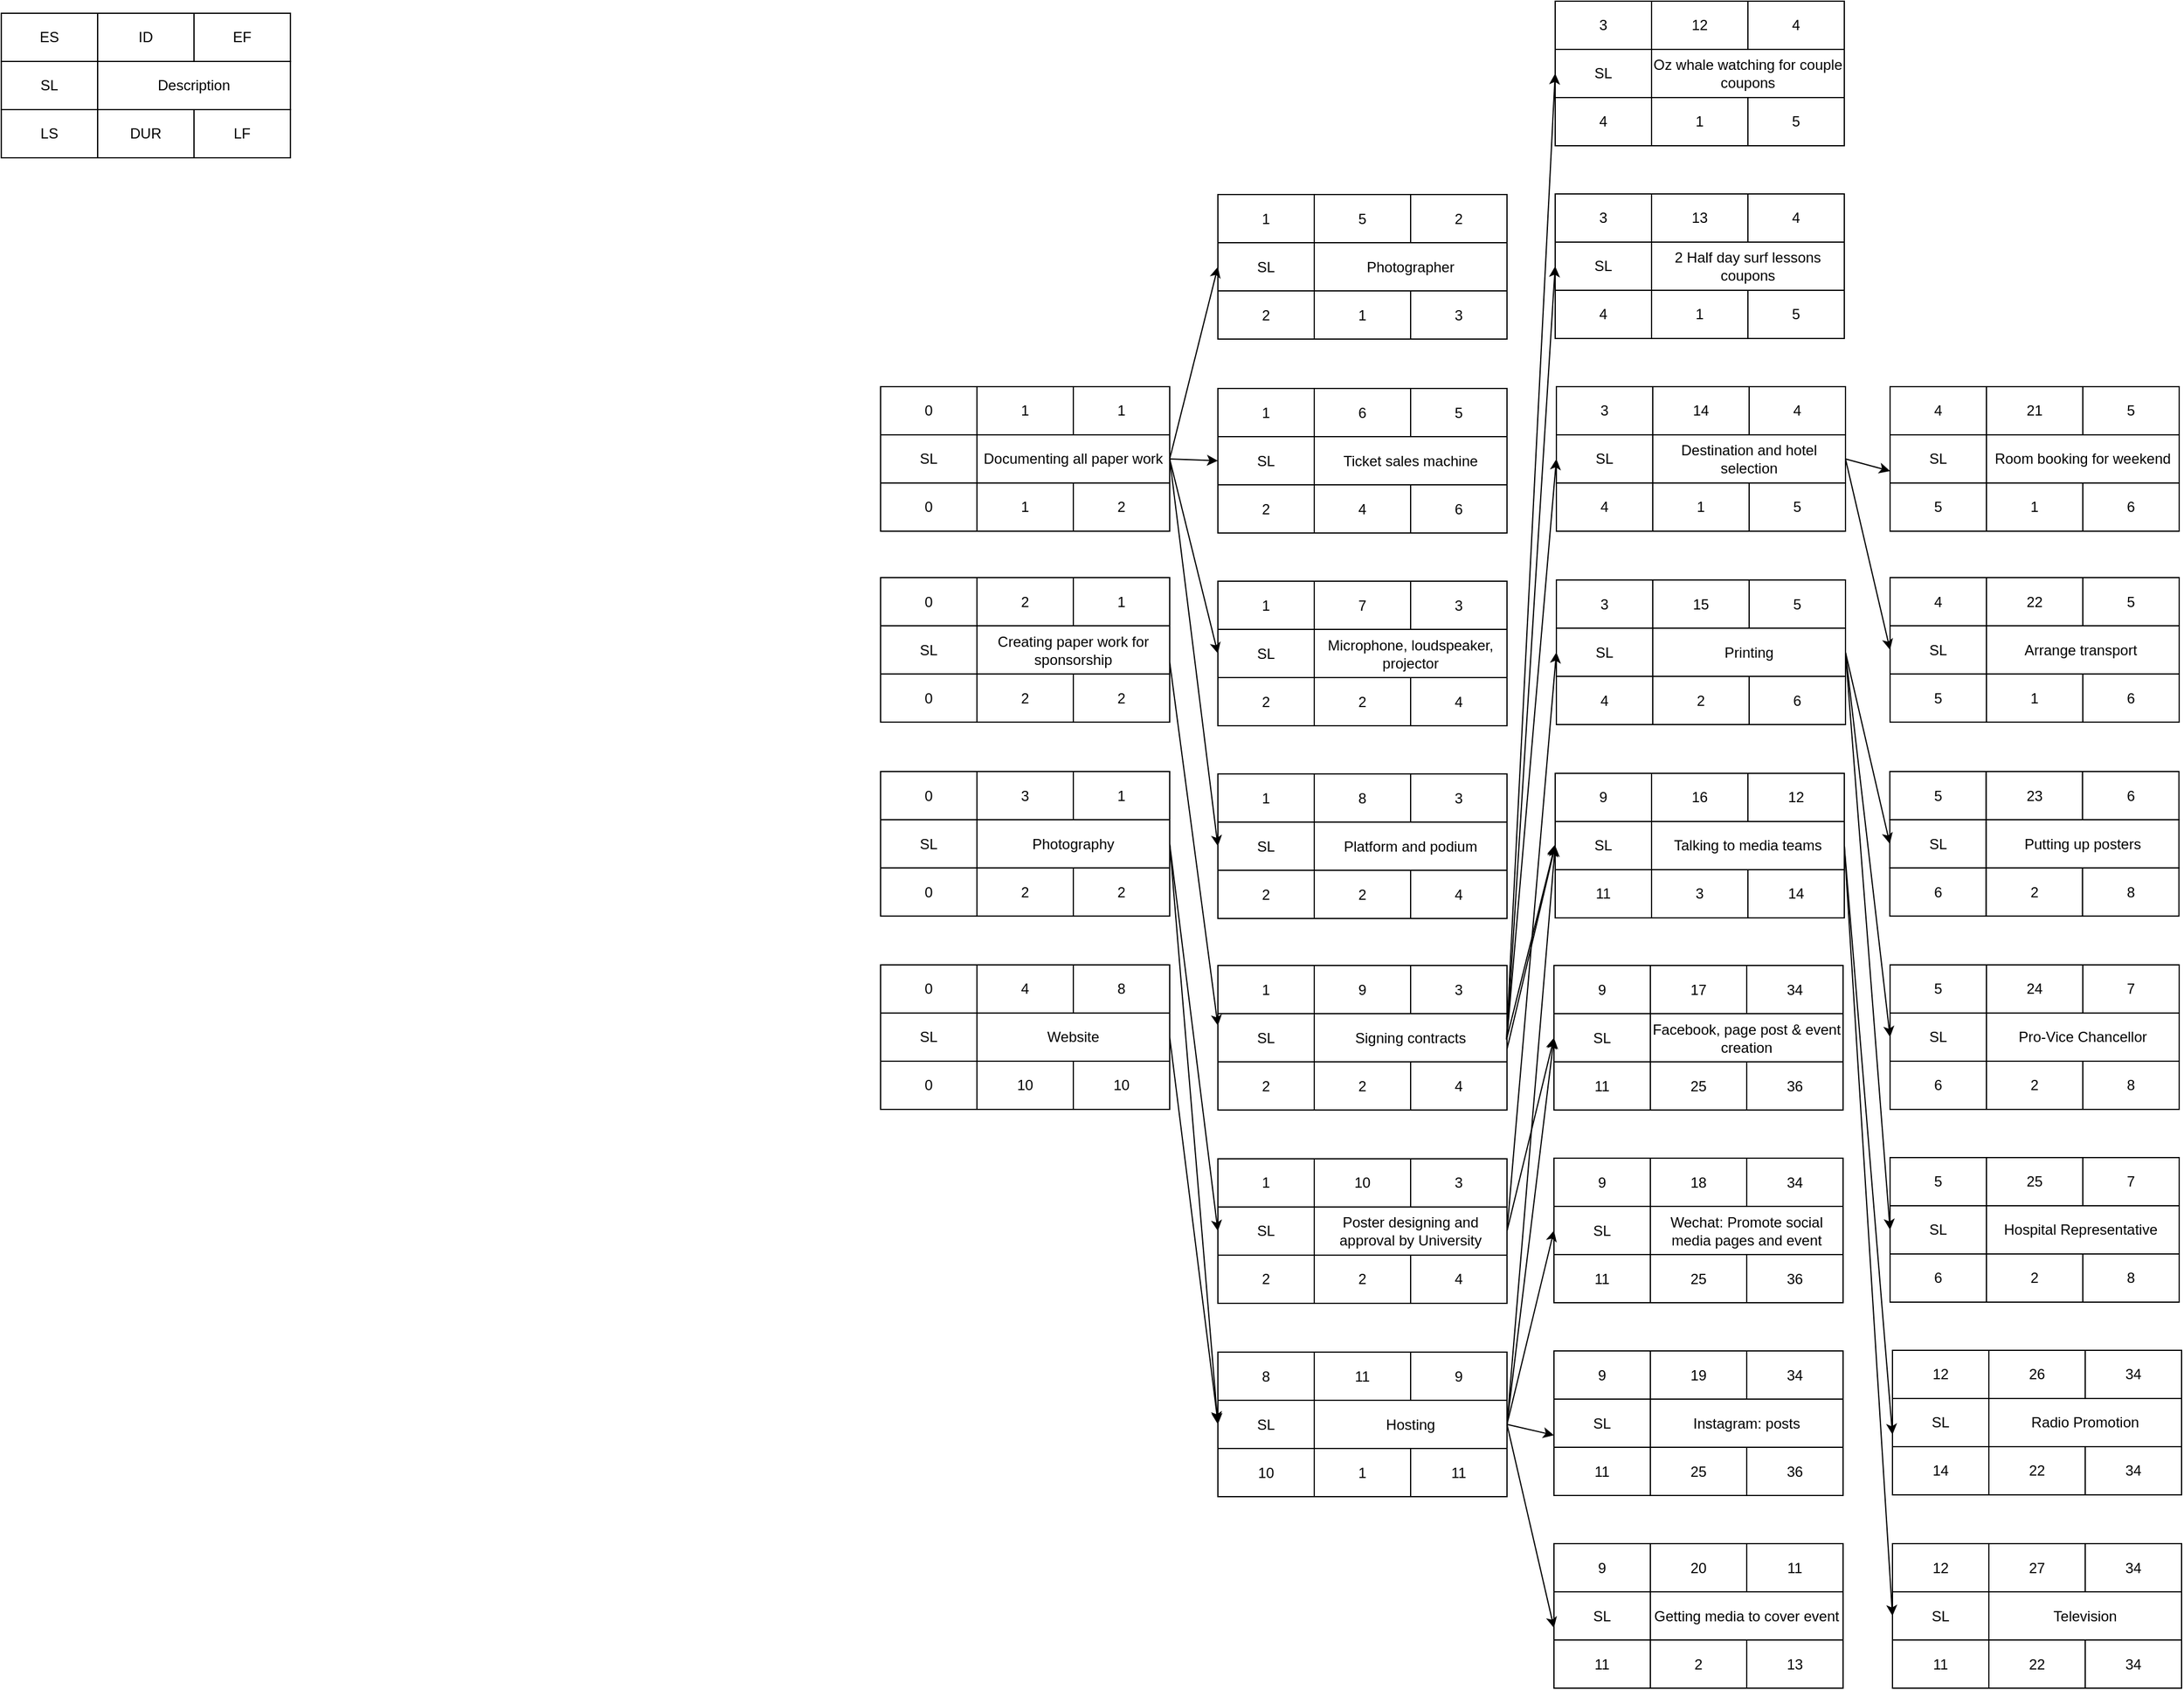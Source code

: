 <mxfile version="10.9.4" type="device"><diagram id="mqHCY33HdIa9-3-HPoFN" name="Page-1"><mxGraphModel dx="2337" dy="1538" grid="1" gridSize="10" guides="1" tooltips="1" connect="1" arrows="1" fold="1" page="1" pageScale="1" pageWidth="1100" pageHeight="850" math="0" shadow="0"><root><mxCell id="0"/><mxCell id="1" parent="0"/><mxCell id="8QOYWgF5K3iKAqY24EWs-1" value="SL" style="rounded=0;whiteSpace=wrap;html=1;" vertex="1" parent="1"><mxGeometry x="-929.9" y="-550" width="80" height="40" as="geometry"/></mxCell><mxCell id="8QOYWgF5K3iKAqY24EWs-9" value="ES" style="rounded=0;whiteSpace=wrap;html=1;" vertex="1" parent="1"><mxGeometry x="-929.9" y="-590" width="80" height="40" as="geometry"/></mxCell><mxCell id="8QOYWgF5K3iKAqY24EWs-10" value="LS" style="rounded=0;whiteSpace=wrap;html=1;" vertex="1" parent="1"><mxGeometry x="-929.9" y="-510" width="80" height="40" as="geometry"/></mxCell><mxCell id="8QOYWgF5K3iKAqY24EWs-11" value="ID" style="rounded=0;whiteSpace=wrap;html=1;" vertex="1" parent="1"><mxGeometry x="-849.9" y="-590" width="80" height="40" as="geometry"/></mxCell><mxCell id="8QOYWgF5K3iKAqY24EWs-12" value="Description" style="rounded=0;whiteSpace=wrap;html=1;" vertex="1" parent="1"><mxGeometry x="-849.9" y="-550" width="160" height="40" as="geometry"/></mxCell><mxCell id="8QOYWgF5K3iKAqY24EWs-13" value="DUR" style="rounded=0;whiteSpace=wrap;html=1;" vertex="1" parent="1"><mxGeometry x="-849.9" y="-510" width="80" height="40" as="geometry"/></mxCell><mxCell id="8QOYWgF5K3iKAqY24EWs-14" value="LF" style="rounded=0;whiteSpace=wrap;html=1;" vertex="1" parent="1"><mxGeometry x="-769.9" y="-510" width="80" height="40" as="geometry"/></mxCell><mxCell id="8QOYWgF5K3iKAqY24EWs-16" value="EF" style="rounded=0;whiteSpace=wrap;html=1;" vertex="1" parent="1"><mxGeometry x="-769.9" y="-590" width="80" height="40" as="geometry"/></mxCell><mxCell id="8QOYWgF5K3iKAqY24EWs-20" value="SL" style="rounded=0;whiteSpace=wrap;html=1;" vertex="1" parent="1"><mxGeometry x="-200" y="240" width="80" height="40" as="geometry"/></mxCell><mxCell id="8QOYWgF5K3iKAqY24EWs-21" value="0" style="rounded=0;whiteSpace=wrap;html=1;" vertex="1" parent="1"><mxGeometry x="-200" y="200" width="80" height="40" as="geometry"/></mxCell><mxCell id="8QOYWgF5K3iKAqY24EWs-22" value="0" style="rounded=0;whiteSpace=wrap;html=1;" vertex="1" parent="1"><mxGeometry x="-200" y="280" width="80" height="40" as="geometry"/></mxCell><mxCell id="8QOYWgF5K3iKAqY24EWs-23" value="4" style="rounded=0;whiteSpace=wrap;html=1;" vertex="1" parent="1"><mxGeometry x="-120" y="200" width="80" height="40" as="geometry"/></mxCell><mxCell id="8QOYWgF5K3iKAqY24EWs-24" value="Website" style="rounded=0;whiteSpace=wrap;html=1;" vertex="1" parent="1"><mxGeometry x="-120" y="240" width="160" height="40" as="geometry"/></mxCell><mxCell id="8QOYWgF5K3iKAqY24EWs-25" value="10" style="rounded=0;whiteSpace=wrap;html=1;" vertex="1" parent="1"><mxGeometry x="-120" y="280" width="80" height="40" as="geometry"/></mxCell><mxCell id="8QOYWgF5K3iKAqY24EWs-26" value="10" style="rounded=0;whiteSpace=wrap;html=1;" vertex="1" parent="1"><mxGeometry x="-40" y="280" width="80" height="40" as="geometry"/></mxCell><mxCell id="8QOYWgF5K3iKAqY24EWs-27" value="8" style="rounded=0;whiteSpace=wrap;html=1;" vertex="1" parent="1"><mxGeometry x="-40" y="200" width="80" height="40" as="geometry"/></mxCell><mxCell id="8QOYWgF5K3iKAqY24EWs-28" value="SL" style="rounded=0;whiteSpace=wrap;html=1;" vertex="1" parent="1"><mxGeometry x="-200" y="79.5" width="80" height="40" as="geometry"/></mxCell><mxCell id="8QOYWgF5K3iKAqY24EWs-29" value="0" style="rounded=0;whiteSpace=wrap;html=1;" vertex="1" parent="1"><mxGeometry x="-200" y="39.5" width="80" height="40" as="geometry"/></mxCell><mxCell id="8QOYWgF5K3iKAqY24EWs-30" value="0" style="rounded=0;whiteSpace=wrap;html=1;" vertex="1" parent="1"><mxGeometry x="-200" y="119.5" width="80" height="40" as="geometry"/></mxCell><mxCell id="8QOYWgF5K3iKAqY24EWs-31" value="3" style="rounded=0;whiteSpace=wrap;html=1;" vertex="1" parent="1"><mxGeometry x="-120" y="39.5" width="80" height="40" as="geometry"/></mxCell><mxCell id="8QOYWgF5K3iKAqY24EWs-32" value="Photography" style="rounded=0;whiteSpace=wrap;html=1;" vertex="1" parent="1"><mxGeometry x="-120" y="79.5" width="160" height="40" as="geometry"/></mxCell><mxCell id="8QOYWgF5K3iKAqY24EWs-33" value="2" style="rounded=0;whiteSpace=wrap;html=1;" vertex="1" parent="1"><mxGeometry x="-120" y="119.5" width="80" height="40" as="geometry"/></mxCell><mxCell id="8QOYWgF5K3iKAqY24EWs-34" value="2" style="rounded=0;whiteSpace=wrap;html=1;" vertex="1" parent="1"><mxGeometry x="-40" y="119.5" width="80" height="40" as="geometry"/></mxCell><mxCell id="8QOYWgF5K3iKAqY24EWs-35" value="1" style="rounded=0;whiteSpace=wrap;html=1;" vertex="1" parent="1"><mxGeometry x="-40" y="39.5" width="80" height="40" as="geometry"/></mxCell><mxCell id="8QOYWgF5K3iKAqY24EWs-36" value="SL" style="rounded=0;whiteSpace=wrap;html=1;" vertex="1" parent="1"><mxGeometry x="80" y="561.5" width="80" height="40" as="geometry"/></mxCell><mxCell id="8QOYWgF5K3iKAqY24EWs-37" value="8" style="rounded=0;whiteSpace=wrap;html=1;" vertex="1" parent="1"><mxGeometry x="80" y="521.5" width="80" height="40" as="geometry"/></mxCell><mxCell id="8QOYWgF5K3iKAqY24EWs-38" value="10" style="rounded=0;whiteSpace=wrap;html=1;" vertex="1" parent="1"><mxGeometry x="80" y="601.5" width="80" height="40" as="geometry"/></mxCell><mxCell id="8QOYWgF5K3iKAqY24EWs-39" value="11" style="rounded=0;whiteSpace=wrap;html=1;" vertex="1" parent="1"><mxGeometry x="160" y="521.5" width="80" height="40" as="geometry"/></mxCell><mxCell id="8QOYWgF5K3iKAqY24EWs-40" value="Hosting" style="rounded=0;whiteSpace=wrap;html=1;" vertex="1" parent="1"><mxGeometry x="160" y="561.5" width="160" height="40" as="geometry"/></mxCell><mxCell id="8QOYWgF5K3iKAqY24EWs-41" value="1" style="rounded=0;whiteSpace=wrap;html=1;" vertex="1" parent="1"><mxGeometry x="160" y="601.5" width="80" height="40" as="geometry"/></mxCell><mxCell id="8QOYWgF5K3iKAqY24EWs-42" value="11" style="rounded=0;whiteSpace=wrap;html=1;" vertex="1" parent="1"><mxGeometry x="240" y="601.5" width="80" height="40" as="geometry"/></mxCell><mxCell id="8QOYWgF5K3iKAqY24EWs-43" value="9" style="rounded=0;whiteSpace=wrap;html=1;" vertex="1" parent="1"><mxGeometry x="240" y="521.5" width="80" height="40" as="geometry"/></mxCell><mxCell id="8QOYWgF5K3iKAqY24EWs-47" value="SL" style="rounded=0;whiteSpace=wrap;html=1;" vertex="1" parent="1"><mxGeometry x="80" y="401" width="80" height="40" as="geometry"/></mxCell><mxCell id="8QOYWgF5K3iKAqY24EWs-48" value="1" style="rounded=0;whiteSpace=wrap;html=1;" vertex="1" parent="1"><mxGeometry x="80" y="361" width="80" height="40" as="geometry"/></mxCell><mxCell id="8QOYWgF5K3iKAqY24EWs-49" value="2" style="rounded=0;whiteSpace=wrap;html=1;" vertex="1" parent="1"><mxGeometry x="80" y="441" width="80" height="40" as="geometry"/></mxCell><mxCell id="8QOYWgF5K3iKAqY24EWs-50" value="10" style="rounded=0;whiteSpace=wrap;html=1;" vertex="1" parent="1"><mxGeometry x="160" y="361" width="80" height="40" as="geometry"/></mxCell><mxCell id="8QOYWgF5K3iKAqY24EWs-51" value="Poster designing and approval by University" style="rounded=0;whiteSpace=wrap;html=1;" vertex="1" parent="1"><mxGeometry x="160" y="401" width="160" height="40" as="geometry"/></mxCell><mxCell id="8QOYWgF5K3iKAqY24EWs-52" value="2" style="rounded=0;whiteSpace=wrap;html=1;" vertex="1" parent="1"><mxGeometry x="160" y="441" width="80" height="40" as="geometry"/></mxCell><mxCell id="8QOYWgF5K3iKAqY24EWs-53" value="4" style="rounded=0;whiteSpace=wrap;html=1;" vertex="1" parent="1"><mxGeometry x="240" y="441" width="80" height="40" as="geometry"/></mxCell><mxCell id="8QOYWgF5K3iKAqY24EWs-54" value="3" style="rounded=0;whiteSpace=wrap;html=1;" vertex="1" parent="1"><mxGeometry x="240" y="361" width="80" height="40" as="geometry"/></mxCell><mxCell id="8QOYWgF5K3iKAqY24EWs-57" value="SL" style="rounded=0;whiteSpace=wrap;html=1;" vertex="1" parent="1"><mxGeometry x="361" y="-79.5" width="80" height="40" as="geometry"/></mxCell><mxCell id="8QOYWgF5K3iKAqY24EWs-58" value="3" style="rounded=0;whiteSpace=wrap;html=1;" vertex="1" parent="1"><mxGeometry x="361" y="-119.5" width="80" height="40" as="geometry"/></mxCell><mxCell id="8QOYWgF5K3iKAqY24EWs-59" value="4" style="rounded=0;whiteSpace=wrap;html=1;" vertex="1" parent="1"><mxGeometry x="361" y="-39.5" width="80" height="40" as="geometry"/></mxCell><mxCell id="8QOYWgF5K3iKAqY24EWs-60" value="15" style="rounded=0;whiteSpace=wrap;html=1;" vertex="1" parent="1"><mxGeometry x="441" y="-119.5" width="80" height="40" as="geometry"/></mxCell><mxCell id="8QOYWgF5K3iKAqY24EWs-61" value="Printing" style="rounded=0;whiteSpace=wrap;html=1;" vertex="1" parent="1"><mxGeometry x="441" y="-79.5" width="160" height="40" as="geometry"/></mxCell><mxCell id="8QOYWgF5K3iKAqY24EWs-62" value="2" style="rounded=0;whiteSpace=wrap;html=1;" vertex="1" parent="1"><mxGeometry x="441" y="-39.5" width="80" height="40" as="geometry"/></mxCell><mxCell id="8QOYWgF5K3iKAqY24EWs-63" value="6" style="rounded=0;whiteSpace=wrap;html=1;" vertex="1" parent="1"><mxGeometry x="521" y="-39.5" width="80" height="40" as="geometry"/></mxCell><mxCell id="8QOYWgF5K3iKAqY24EWs-64" value="5" style="rounded=0;whiteSpace=wrap;html=1;" vertex="1" parent="1"><mxGeometry x="521" y="-119.5" width="80" height="40" as="geometry"/></mxCell><mxCell id="8QOYWgF5K3iKAqY24EWs-69" value="" style="endArrow=classic;html=1;exitX=1;exitY=0.5;exitDx=0;exitDy=0;entryX=0;entryY=0.5;entryDx=0;entryDy=0;" edge="1" parent="1" source="8QOYWgF5K3iKAqY24EWs-32" target="8QOYWgF5K3iKAqY24EWs-36"><mxGeometry width="50" height="50" relative="1" as="geometry"><mxPoint x="-200" y="390" as="sourcePoint"/><mxPoint x="-150" y="340" as="targetPoint"/></mxGeometry></mxCell><mxCell id="8QOYWgF5K3iKAqY24EWs-70" value="SL" style="rounded=0;whiteSpace=wrap;html=1;" vertex="1" parent="1"><mxGeometry x="637.8" y="79.5" width="80" height="40" as="geometry"/></mxCell><mxCell id="8QOYWgF5K3iKAqY24EWs-71" value="5" style="rounded=0;whiteSpace=wrap;html=1;" vertex="1" parent="1"><mxGeometry x="637.8" y="39.5" width="80" height="40" as="geometry"/></mxCell><mxCell id="8QOYWgF5K3iKAqY24EWs-72" value="6" style="rounded=0;whiteSpace=wrap;html=1;" vertex="1" parent="1"><mxGeometry x="637.8" y="119.5" width="80" height="40" as="geometry"/></mxCell><mxCell id="8QOYWgF5K3iKAqY24EWs-73" value="23" style="rounded=0;whiteSpace=wrap;html=1;" vertex="1" parent="1"><mxGeometry x="717.8" y="39.5" width="80" height="40" as="geometry"/></mxCell><mxCell id="8QOYWgF5K3iKAqY24EWs-74" value="Putting up posters" style="rounded=0;whiteSpace=wrap;html=1;" vertex="1" parent="1"><mxGeometry x="717.8" y="79.5" width="160" height="40" as="geometry"/></mxCell><mxCell id="8QOYWgF5K3iKAqY24EWs-75" value="2" style="rounded=0;whiteSpace=wrap;html=1;" vertex="1" parent="1"><mxGeometry x="717.8" y="119.5" width="80" height="40" as="geometry"/></mxCell><mxCell id="8QOYWgF5K3iKAqY24EWs-76" value="8" style="rounded=0;whiteSpace=wrap;html=1;" vertex="1" parent="1"><mxGeometry x="797.8" y="119.5" width="80" height="40" as="geometry"/></mxCell><mxCell id="8QOYWgF5K3iKAqY24EWs-77" value="6" style="rounded=0;whiteSpace=wrap;html=1;" vertex="1" parent="1"><mxGeometry x="797.8" y="39.5" width="80" height="40" as="geometry"/></mxCell><mxCell id="8QOYWgF5K3iKAqY24EWs-95" value="SL" style="rounded=0;whiteSpace=wrap;html=1;" vertex="1" parent="1"><mxGeometry x="359" y="240.5" width="80" height="40" as="geometry"/></mxCell><mxCell id="8QOYWgF5K3iKAqY24EWs-96" value="9" style="rounded=0;whiteSpace=wrap;html=1;" vertex="1" parent="1"><mxGeometry x="359" y="200.5" width="80" height="40" as="geometry"/></mxCell><mxCell id="8QOYWgF5K3iKAqY24EWs-97" value="11" style="rounded=0;whiteSpace=wrap;html=1;" vertex="1" parent="1"><mxGeometry x="359" y="280.5" width="80" height="40" as="geometry"/></mxCell><mxCell id="8QOYWgF5K3iKAqY24EWs-98" value="17" style="rounded=0;whiteSpace=wrap;html=1;" vertex="1" parent="1"><mxGeometry x="439" y="200.5" width="80" height="40" as="geometry"/></mxCell><mxCell id="8QOYWgF5K3iKAqY24EWs-99" value="Facebook, page post &amp;amp; event creation" style="rounded=0;whiteSpace=wrap;html=1;" vertex="1" parent="1"><mxGeometry x="439" y="240.5" width="160" height="40" as="geometry"/></mxCell><mxCell id="8QOYWgF5K3iKAqY24EWs-100" value="25" style="rounded=0;whiteSpace=wrap;html=1;" vertex="1" parent="1"><mxGeometry x="439" y="280.5" width="80" height="40" as="geometry"/></mxCell><mxCell id="8QOYWgF5K3iKAqY24EWs-101" value="36" style="rounded=0;whiteSpace=wrap;html=1;" vertex="1" parent="1"><mxGeometry x="519" y="280.5" width="80" height="40" as="geometry"/></mxCell><mxCell id="8QOYWgF5K3iKAqY24EWs-102" value="34" style="rounded=0;whiteSpace=wrap;html=1;" vertex="1" parent="1"><mxGeometry x="519" y="200.5" width="80" height="40" as="geometry"/></mxCell><mxCell id="8QOYWgF5K3iKAqY24EWs-104" value="SL" style="rounded=0;whiteSpace=wrap;html=1;" vertex="1" parent="1"><mxGeometry x="359" y="400.5" width="80" height="40" as="geometry"/></mxCell><mxCell id="8QOYWgF5K3iKAqY24EWs-105" value="9" style="rounded=0;whiteSpace=wrap;html=1;" vertex="1" parent="1"><mxGeometry x="359" y="360.5" width="80" height="40" as="geometry"/></mxCell><mxCell id="8QOYWgF5K3iKAqY24EWs-106" value="11" style="rounded=0;whiteSpace=wrap;html=1;" vertex="1" parent="1"><mxGeometry x="359" y="440.5" width="80" height="40" as="geometry"/></mxCell><mxCell id="8QOYWgF5K3iKAqY24EWs-107" value="18" style="rounded=0;whiteSpace=wrap;html=1;" vertex="1" parent="1"><mxGeometry x="439" y="360.5" width="80" height="40" as="geometry"/></mxCell><mxCell id="8QOYWgF5K3iKAqY24EWs-108" value="Wechat: Promote social media pages and event" style="rounded=0;whiteSpace=wrap;html=1;" vertex="1" parent="1"><mxGeometry x="439" y="400.5" width="160" height="40" as="geometry"/></mxCell><mxCell id="8QOYWgF5K3iKAqY24EWs-109" value="25" style="rounded=0;whiteSpace=wrap;html=1;" vertex="1" parent="1"><mxGeometry x="439" y="440.5" width="80" height="40" as="geometry"/></mxCell><mxCell id="8QOYWgF5K3iKAqY24EWs-110" value="36" style="rounded=0;whiteSpace=wrap;html=1;" vertex="1" parent="1"><mxGeometry x="519" y="440.5" width="80" height="40" as="geometry"/></mxCell><mxCell id="8QOYWgF5K3iKAqY24EWs-111" value="34" style="rounded=0;whiteSpace=wrap;html=1;" vertex="1" parent="1"><mxGeometry x="519" y="360.5" width="80" height="40" as="geometry"/></mxCell><mxCell id="8QOYWgF5K3iKAqY24EWs-112" value="SL" style="rounded=0;whiteSpace=wrap;html=1;" vertex="1" parent="1"><mxGeometry x="359" y="560.5" width="80" height="40" as="geometry"/></mxCell><mxCell id="8QOYWgF5K3iKAqY24EWs-113" value="9" style="rounded=0;whiteSpace=wrap;html=1;" vertex="1" parent="1"><mxGeometry x="359" y="520.5" width="80" height="40" as="geometry"/></mxCell><mxCell id="8QOYWgF5K3iKAqY24EWs-114" value="11" style="rounded=0;whiteSpace=wrap;html=1;" vertex="1" parent="1"><mxGeometry x="359" y="600.5" width="80" height="40" as="geometry"/></mxCell><mxCell id="8QOYWgF5K3iKAqY24EWs-115" value="19" style="rounded=0;whiteSpace=wrap;html=1;" vertex="1" parent="1"><mxGeometry x="439" y="520.5" width="80" height="40" as="geometry"/></mxCell><mxCell id="8QOYWgF5K3iKAqY24EWs-116" value="Instagram: posts" style="rounded=0;whiteSpace=wrap;html=1;" vertex="1" parent="1"><mxGeometry x="439" y="560.5" width="160" height="40" as="geometry"/></mxCell><mxCell id="8QOYWgF5K3iKAqY24EWs-117" value="25" style="rounded=0;whiteSpace=wrap;html=1;" vertex="1" parent="1"><mxGeometry x="439" y="600.5" width="80" height="40" as="geometry"/></mxCell><mxCell id="8QOYWgF5K3iKAqY24EWs-118" value="36" style="rounded=0;whiteSpace=wrap;html=1;" vertex="1" parent="1"><mxGeometry x="519" y="600.5" width="80" height="40" as="geometry"/></mxCell><mxCell id="8QOYWgF5K3iKAqY24EWs-119" value="34" style="rounded=0;whiteSpace=wrap;html=1;" vertex="1" parent="1"><mxGeometry x="519" y="520.5" width="80" height="40" as="geometry"/></mxCell><mxCell id="8QOYWgF5K3iKAqY24EWs-122" value="" style="endArrow=classic;html=1;exitX=1;exitY=0.5;exitDx=0;exitDy=0;entryX=0;entryY=0.5;entryDx=0;entryDy=0;" edge="1" parent="1" source="8QOYWgF5K3iKAqY24EWs-51" target="8QOYWgF5K3iKAqY24EWs-95"><mxGeometry width="50" height="50" relative="1" as="geometry"><mxPoint x="-100" y="710" as="sourcePoint"/><mxPoint x="-50" y="660" as="targetPoint"/></mxGeometry></mxCell><mxCell id="8QOYWgF5K3iKAqY24EWs-123" value="" style="endArrow=classic;html=1;exitX=1;exitY=0.5;exitDx=0;exitDy=0;entryX=0;entryY=0.5;entryDx=0;entryDy=0;" edge="1" parent="1" source="8QOYWgF5K3iKAqY24EWs-40" target="8QOYWgF5K3iKAqY24EWs-104"><mxGeometry width="50" height="50" relative="1" as="geometry"><mxPoint x="-100" y="710" as="sourcePoint"/><mxPoint x="-50" y="660" as="targetPoint"/></mxGeometry></mxCell><mxCell id="8QOYWgF5K3iKAqY24EWs-124" value="" style="endArrow=classic;html=1;exitX=1;exitY=0.5;exitDx=0;exitDy=0;entryX=0;entryY=0.75;entryDx=0;entryDy=0;" edge="1" parent="1" source="8QOYWgF5K3iKAqY24EWs-40" target="8QOYWgF5K3iKAqY24EWs-112"><mxGeometry width="50" height="50" relative="1" as="geometry"><mxPoint x="330" y="270" as="sourcePoint"/><mxPoint x="370" y="430" as="targetPoint"/></mxGeometry></mxCell><mxCell id="8QOYWgF5K3iKAqY24EWs-125" value="SL" style="rounded=0;whiteSpace=wrap;html=1;" vertex="1" parent="1"><mxGeometry x="640" y="560" width="80" height="40" as="geometry"/></mxCell><mxCell id="8QOYWgF5K3iKAqY24EWs-126" value="12" style="rounded=0;whiteSpace=wrap;html=1;" vertex="1" parent="1"><mxGeometry x="640" y="520" width="80" height="40" as="geometry"/></mxCell><mxCell id="8QOYWgF5K3iKAqY24EWs-127" value="14" style="rounded=0;whiteSpace=wrap;html=1;" vertex="1" parent="1"><mxGeometry x="640" y="600" width="80" height="40" as="geometry"/></mxCell><mxCell id="8QOYWgF5K3iKAqY24EWs-128" value="26" style="rounded=0;whiteSpace=wrap;html=1;" vertex="1" parent="1"><mxGeometry x="720" y="520" width="80" height="40" as="geometry"/></mxCell><mxCell id="8QOYWgF5K3iKAqY24EWs-129" value="Radio Promotion" style="rounded=0;whiteSpace=wrap;html=1;" vertex="1" parent="1"><mxGeometry x="720" y="560" width="160" height="40" as="geometry"/></mxCell><mxCell id="8QOYWgF5K3iKAqY24EWs-130" value="22" style="rounded=0;whiteSpace=wrap;html=1;" vertex="1" parent="1"><mxGeometry x="720" y="600" width="80" height="40" as="geometry"/></mxCell><mxCell id="8QOYWgF5K3iKAqY24EWs-131" value="34" style="rounded=0;whiteSpace=wrap;html=1;" vertex="1" parent="1"><mxGeometry x="800" y="600" width="80" height="40" as="geometry"/></mxCell><mxCell id="8QOYWgF5K3iKAqY24EWs-132" value="34" style="rounded=0;whiteSpace=wrap;html=1;" vertex="1" parent="1"><mxGeometry x="800" y="520" width="80" height="40" as="geometry"/></mxCell><mxCell id="8QOYWgF5K3iKAqY24EWs-202" value="SL" style="rounded=0;whiteSpace=wrap;html=1;" vertex="1" parent="1"><mxGeometry x="-200" y="-240" width="80" height="40" as="geometry"/></mxCell><mxCell id="8QOYWgF5K3iKAqY24EWs-203" value="0" style="rounded=0;whiteSpace=wrap;html=1;" vertex="1" parent="1"><mxGeometry x="-200" y="-280" width="80" height="40" as="geometry"/></mxCell><mxCell id="8QOYWgF5K3iKAqY24EWs-204" value="0" style="rounded=0;whiteSpace=wrap;html=1;" vertex="1" parent="1"><mxGeometry x="-200" y="-200" width="80" height="40" as="geometry"/></mxCell><mxCell id="8QOYWgF5K3iKAqY24EWs-205" value="1" style="rounded=0;whiteSpace=wrap;html=1;" vertex="1" parent="1"><mxGeometry x="-120" y="-280" width="80" height="40" as="geometry"/></mxCell><mxCell id="8QOYWgF5K3iKAqY24EWs-206" value="Documenting all paper work" style="rounded=0;whiteSpace=wrap;html=1;" vertex="1" parent="1"><mxGeometry x="-120" y="-240" width="160" height="40" as="geometry"/></mxCell><mxCell id="8QOYWgF5K3iKAqY24EWs-207" value="1" style="rounded=0;whiteSpace=wrap;html=1;" vertex="1" parent="1"><mxGeometry x="-120" y="-200" width="80" height="40" as="geometry"/></mxCell><mxCell id="8QOYWgF5K3iKAqY24EWs-208" value="2" style="rounded=0;whiteSpace=wrap;html=1;" vertex="1" parent="1"><mxGeometry x="-40" y="-200" width="80" height="40" as="geometry"/></mxCell><mxCell id="8QOYWgF5K3iKAqY24EWs-209" value="1" style="rounded=0;whiteSpace=wrap;html=1;" vertex="1" parent="1"><mxGeometry x="-40" y="-280" width="80" height="40" as="geometry"/></mxCell><mxCell id="8QOYWgF5K3iKAqY24EWs-210" value="SL" style="rounded=0;whiteSpace=wrap;html=1;" vertex="1" parent="1"><mxGeometry x="-200" y="-81.5" width="80" height="40" as="geometry"/></mxCell><mxCell id="8QOYWgF5K3iKAqY24EWs-211" value="0" style="rounded=0;whiteSpace=wrap;html=1;" vertex="1" parent="1"><mxGeometry x="-200" y="-121.5" width="80" height="40" as="geometry"/></mxCell><mxCell id="8QOYWgF5K3iKAqY24EWs-212" value="0" style="rounded=0;whiteSpace=wrap;html=1;" vertex="1" parent="1"><mxGeometry x="-200" y="-41.5" width="80" height="40" as="geometry"/></mxCell><mxCell id="8QOYWgF5K3iKAqY24EWs-213" value="2" style="rounded=0;whiteSpace=wrap;html=1;" vertex="1" parent="1"><mxGeometry x="-120" y="-121.5" width="80" height="40" as="geometry"/></mxCell><mxCell id="8QOYWgF5K3iKAqY24EWs-214" value="Creating paper work for sponsorship" style="rounded=0;whiteSpace=wrap;html=1;" vertex="1" parent="1"><mxGeometry x="-120" y="-81.5" width="160" height="40" as="geometry"/></mxCell><mxCell id="8QOYWgF5K3iKAqY24EWs-215" value="2" style="rounded=0;whiteSpace=wrap;html=1;" vertex="1" parent="1"><mxGeometry x="-120" y="-41.5" width="80" height="40" as="geometry"/></mxCell><mxCell id="8QOYWgF5K3iKAqY24EWs-216" value="2" style="rounded=0;whiteSpace=wrap;html=1;" vertex="1" parent="1"><mxGeometry x="-40" y="-41.5" width="80" height="40" as="geometry"/></mxCell><mxCell id="8QOYWgF5K3iKAqY24EWs-217" value="1" style="rounded=0;whiteSpace=wrap;html=1;" vertex="1" parent="1"><mxGeometry x="-40" y="-121.5" width="80" height="40" as="geometry"/></mxCell><mxCell id="8QOYWgF5K3iKAqY24EWs-218" value="SL" style="rounded=0;whiteSpace=wrap;html=1;" vertex="1" parent="1"><mxGeometry x="80" y="240.5" width="80" height="40" as="geometry"/></mxCell><mxCell id="8QOYWgF5K3iKAqY24EWs-219" value="1" style="rounded=0;whiteSpace=wrap;html=1;" vertex="1" parent="1"><mxGeometry x="80" y="200.5" width="80" height="40" as="geometry"/></mxCell><mxCell id="8QOYWgF5K3iKAqY24EWs-220" value="2" style="rounded=0;whiteSpace=wrap;html=1;" vertex="1" parent="1"><mxGeometry x="80" y="280.5" width="80" height="40" as="geometry"/></mxCell><mxCell id="8QOYWgF5K3iKAqY24EWs-221" value="9" style="rounded=0;whiteSpace=wrap;html=1;" vertex="1" parent="1"><mxGeometry x="160" y="200.5" width="80" height="40" as="geometry"/></mxCell><mxCell id="8QOYWgF5K3iKAqY24EWs-222" value="Signing contracts" style="rounded=0;whiteSpace=wrap;html=1;" vertex="1" parent="1"><mxGeometry x="160" y="240.5" width="160" height="40" as="geometry"/></mxCell><mxCell id="8QOYWgF5K3iKAqY24EWs-223" value="2" style="rounded=0;whiteSpace=wrap;html=1;" vertex="1" parent="1"><mxGeometry x="160" y="280.5" width="80" height="40" as="geometry"/></mxCell><mxCell id="8QOYWgF5K3iKAqY24EWs-224" value="4" style="rounded=0;whiteSpace=wrap;html=1;" vertex="1" parent="1"><mxGeometry x="240" y="280.5" width="80" height="40" as="geometry"/></mxCell><mxCell id="8QOYWgF5K3iKAqY24EWs-225" value="3" style="rounded=0;whiteSpace=wrap;html=1;" vertex="1" parent="1"><mxGeometry x="240" y="200.5" width="80" height="40" as="geometry"/></mxCell><mxCell id="8QOYWgF5K3iKAqY24EWs-226" value="" style="endArrow=classic;html=1;exitX=1;exitY=0.5;exitDx=0;exitDy=0;" edge="1" parent="1" source="8QOYWgF5K3iKAqY24EWs-222"><mxGeometry width="50" height="50" relative="1" as="geometry"><mxPoint x="-530" y="870" as="sourcePoint"/><mxPoint x="360" y="100" as="targetPoint"/></mxGeometry></mxCell><mxCell id="8QOYWgF5K3iKAqY24EWs-228" value="" style="endArrow=classic;html=1;exitX=1;exitY=0.5;exitDx=0;exitDy=0;entryX=0;entryY=0.5;entryDx=0;entryDy=0;" edge="1" parent="1" source="8QOYWgF5K3iKAqY24EWs-40" target="8QOYWgF5K3iKAqY24EWs-95"><mxGeometry width="50" height="50" relative="1" as="geometry"><mxPoint x="-530" y="990" as="sourcePoint"/><mxPoint x="-480" y="940" as="targetPoint"/></mxGeometry></mxCell><mxCell id="8QOYWgF5K3iKAqY24EWs-246" value="SL" style="rounded=0;whiteSpace=wrap;html=1;" vertex="1" parent="1"><mxGeometry x="640" y="720.5" width="80" height="40" as="geometry"/></mxCell><mxCell id="8QOYWgF5K3iKAqY24EWs-247" value="12" style="rounded=0;whiteSpace=wrap;html=1;" vertex="1" parent="1"><mxGeometry x="640" y="680.5" width="80" height="40" as="geometry"/></mxCell><mxCell id="8QOYWgF5K3iKAqY24EWs-248" value="11" style="rounded=0;whiteSpace=wrap;html=1;" vertex="1" parent="1"><mxGeometry x="640" y="760.5" width="80" height="40" as="geometry"/></mxCell><mxCell id="8QOYWgF5K3iKAqY24EWs-249" value="27" style="rounded=0;whiteSpace=wrap;html=1;" vertex="1" parent="1"><mxGeometry x="720" y="680.5" width="80" height="40" as="geometry"/></mxCell><mxCell id="8QOYWgF5K3iKAqY24EWs-250" value="Television" style="rounded=0;whiteSpace=wrap;html=1;" vertex="1" parent="1"><mxGeometry x="720" y="720.5" width="160" height="40" as="geometry"/></mxCell><mxCell id="8QOYWgF5K3iKAqY24EWs-251" value="22" style="rounded=0;whiteSpace=wrap;html=1;" vertex="1" parent="1"><mxGeometry x="720" y="760.5" width="80" height="40" as="geometry"/></mxCell><mxCell id="8QOYWgF5K3iKAqY24EWs-252" value="34" style="rounded=0;whiteSpace=wrap;html=1;" vertex="1" parent="1"><mxGeometry x="800" y="760.5" width="80" height="40" as="geometry"/></mxCell><mxCell id="8QOYWgF5K3iKAqY24EWs-253" value="34" style="rounded=0;whiteSpace=wrap;html=1;" vertex="1" parent="1"><mxGeometry x="800" y="680.5" width="80" height="40" as="geometry"/></mxCell><mxCell id="8QOYWgF5K3iKAqY24EWs-255" value="SL" style="rounded=0;whiteSpace=wrap;html=1;" vertex="1" parent="1"><mxGeometry x="359" y="720.5" width="80" height="40" as="geometry"/></mxCell><mxCell id="8QOYWgF5K3iKAqY24EWs-256" value="9" style="rounded=0;whiteSpace=wrap;html=1;" vertex="1" parent="1"><mxGeometry x="359" y="680.5" width="80" height="40" as="geometry"/></mxCell><mxCell id="8QOYWgF5K3iKAqY24EWs-257" value="11" style="rounded=0;whiteSpace=wrap;html=1;" vertex="1" parent="1"><mxGeometry x="359" y="760.5" width="80" height="40" as="geometry"/></mxCell><mxCell id="8QOYWgF5K3iKAqY24EWs-258" value="20" style="rounded=0;whiteSpace=wrap;html=1;" vertex="1" parent="1"><mxGeometry x="439" y="680.5" width="80" height="40" as="geometry"/></mxCell><mxCell id="8QOYWgF5K3iKAqY24EWs-259" value="Getting media to cover event" style="rounded=0;whiteSpace=wrap;html=1;" vertex="1" parent="1"><mxGeometry x="439" y="720.5" width="160" height="40" as="geometry"/></mxCell><mxCell id="8QOYWgF5K3iKAqY24EWs-260" value="2" style="rounded=0;whiteSpace=wrap;html=1;" vertex="1" parent="1"><mxGeometry x="439" y="760.5" width="80" height="40" as="geometry"/></mxCell><mxCell id="8QOYWgF5K3iKAqY24EWs-261" value="13" style="rounded=0;whiteSpace=wrap;html=1;" vertex="1" parent="1"><mxGeometry x="519" y="760.5" width="80" height="40" as="geometry"/></mxCell><mxCell id="8QOYWgF5K3iKAqY24EWs-262" value="11" style="rounded=0;whiteSpace=wrap;html=1;" vertex="1" parent="1"><mxGeometry x="519" y="680.5" width="80" height="40" as="geometry"/></mxCell><mxCell id="8QOYWgF5K3iKAqY24EWs-263" value="" style="endArrow=classic;html=1;exitX=1;exitY=0.5;exitDx=0;exitDy=0;entryX=0;entryY=0.75;entryDx=0;entryDy=0;" edge="1" parent="1" source="8QOYWgF5K3iKAqY24EWs-40" target="8QOYWgF5K3iKAqY24EWs-255"><mxGeometry width="50" height="50" relative="1" as="geometry"><mxPoint x="-540" y="1190" as="sourcePoint"/><mxPoint x="-490" y="1140" as="targetPoint"/></mxGeometry></mxCell><mxCell id="8QOYWgF5K3iKAqY24EWs-264" value="SL" style="rounded=0;whiteSpace=wrap;html=1;" vertex="1" parent="1"><mxGeometry x="80" y="81.5" width="80" height="40" as="geometry"/></mxCell><mxCell id="8QOYWgF5K3iKAqY24EWs-265" value="1" style="rounded=0;whiteSpace=wrap;html=1;" vertex="1" parent="1"><mxGeometry x="80" y="41.5" width="80" height="40" as="geometry"/></mxCell><mxCell id="8QOYWgF5K3iKAqY24EWs-266" value="2" style="rounded=0;whiteSpace=wrap;html=1;" vertex="1" parent="1"><mxGeometry x="80" y="121.5" width="80" height="40" as="geometry"/></mxCell><mxCell id="8QOYWgF5K3iKAqY24EWs-267" value="8" style="rounded=0;whiteSpace=wrap;html=1;" vertex="1" parent="1"><mxGeometry x="160" y="41.5" width="80" height="40" as="geometry"/></mxCell><mxCell id="8QOYWgF5K3iKAqY24EWs-268" value="Platform and podium" style="rounded=0;whiteSpace=wrap;html=1;" vertex="1" parent="1"><mxGeometry x="160" y="81.5" width="160" height="40" as="geometry"/></mxCell><mxCell id="8QOYWgF5K3iKAqY24EWs-269" value="2" style="rounded=0;whiteSpace=wrap;html=1;" vertex="1" parent="1"><mxGeometry x="160" y="121.5" width="80" height="40" as="geometry"/></mxCell><mxCell id="8QOYWgF5K3iKAqY24EWs-270" value="4" style="rounded=0;whiteSpace=wrap;html=1;" vertex="1" parent="1"><mxGeometry x="240" y="121.5" width="80" height="40" as="geometry"/></mxCell><mxCell id="8QOYWgF5K3iKAqY24EWs-271" value="3" style="rounded=0;whiteSpace=wrap;html=1;" vertex="1" parent="1"><mxGeometry x="240" y="41.5" width="80" height="40" as="geometry"/></mxCell><mxCell id="8QOYWgF5K3iKAqY24EWs-281" value="SL" style="rounded=0;whiteSpace=wrap;html=1;" vertex="1" parent="1"><mxGeometry x="80" y="-78.5" width="80" height="40" as="geometry"/></mxCell><mxCell id="8QOYWgF5K3iKAqY24EWs-282" value="1" style="rounded=0;whiteSpace=wrap;html=1;" vertex="1" parent="1"><mxGeometry x="80" y="-118.5" width="80" height="40" as="geometry"/></mxCell><mxCell id="8QOYWgF5K3iKAqY24EWs-283" value="2" style="rounded=0;whiteSpace=wrap;html=1;" vertex="1" parent="1"><mxGeometry x="80" y="-38.5" width="80" height="40" as="geometry"/></mxCell><mxCell id="8QOYWgF5K3iKAqY24EWs-284" value="7" style="rounded=0;whiteSpace=wrap;html=1;" vertex="1" parent="1"><mxGeometry x="160" y="-118.5" width="80" height="40" as="geometry"/></mxCell><mxCell id="8QOYWgF5K3iKAqY24EWs-285" value="Microphone, loudspeaker, projector" style="rounded=0;whiteSpace=wrap;html=1;" vertex="1" parent="1"><mxGeometry x="160" y="-78.5" width="160" height="40" as="geometry"/></mxCell><mxCell id="8QOYWgF5K3iKAqY24EWs-286" value="2" style="rounded=0;whiteSpace=wrap;html=1;" vertex="1" parent="1"><mxGeometry x="160" y="-38.5" width="80" height="40" as="geometry"/></mxCell><mxCell id="8QOYWgF5K3iKAqY24EWs-287" value="4" style="rounded=0;whiteSpace=wrap;html=1;" vertex="1" parent="1"><mxGeometry x="240" y="-38.5" width="80" height="40" as="geometry"/></mxCell><mxCell id="8QOYWgF5K3iKAqY24EWs-288" value="3" style="rounded=0;whiteSpace=wrap;html=1;" vertex="1" parent="1"><mxGeometry x="240" y="-118.5" width="80" height="40" as="geometry"/></mxCell><mxCell id="8QOYWgF5K3iKAqY24EWs-289" value="SL" style="rounded=0;whiteSpace=wrap;html=1;" vertex="1" parent="1"><mxGeometry x="80" y="-238.5" width="80" height="40" as="geometry"/></mxCell><mxCell id="8QOYWgF5K3iKAqY24EWs-290" value="1" style="rounded=0;whiteSpace=wrap;html=1;" vertex="1" parent="1"><mxGeometry x="80" y="-278.5" width="80" height="40" as="geometry"/></mxCell><mxCell id="8QOYWgF5K3iKAqY24EWs-291" value="2" style="rounded=0;whiteSpace=wrap;html=1;" vertex="1" parent="1"><mxGeometry x="80" y="-198.5" width="80" height="40" as="geometry"/></mxCell><mxCell id="8QOYWgF5K3iKAqY24EWs-292" value="6" style="rounded=0;whiteSpace=wrap;html=1;" vertex="1" parent="1"><mxGeometry x="160" y="-278.5" width="80" height="40" as="geometry"/></mxCell><mxCell id="8QOYWgF5K3iKAqY24EWs-293" value="Ticket sales machine" style="rounded=0;whiteSpace=wrap;html=1;" vertex="1" parent="1"><mxGeometry x="160" y="-238.5" width="160" height="40" as="geometry"/></mxCell><mxCell id="8QOYWgF5K3iKAqY24EWs-294" value="4" style="rounded=0;whiteSpace=wrap;html=1;" vertex="1" parent="1"><mxGeometry x="160" y="-198.5" width="80" height="40" as="geometry"/></mxCell><mxCell id="8QOYWgF5K3iKAqY24EWs-295" value="6" style="rounded=0;whiteSpace=wrap;html=1;" vertex="1" parent="1"><mxGeometry x="240" y="-198.5" width="80" height="40" as="geometry"/></mxCell><mxCell id="8QOYWgF5K3iKAqY24EWs-296" value="5" style="rounded=0;whiteSpace=wrap;html=1;" vertex="1" parent="1"><mxGeometry x="240" y="-278.5" width="80" height="40" as="geometry"/></mxCell><mxCell id="8QOYWgF5K3iKAqY24EWs-297" value="" style="endArrow=classic;html=1;exitX=1;exitY=0.5;exitDx=0;exitDy=0;entryX=0;entryY=0.5;entryDx=0;entryDy=0;" edge="1" parent="1" source="8QOYWgF5K3iKAqY24EWs-206" target="8QOYWgF5K3iKAqY24EWs-289"><mxGeometry width="50" height="50" relative="1" as="geometry"><mxPoint x="-540" y="1190" as="sourcePoint"/><mxPoint x="-490" y="1140" as="targetPoint"/></mxGeometry></mxCell><mxCell id="8QOYWgF5K3iKAqY24EWs-298" value="" style="endArrow=classic;html=1;exitX=1;exitY=0.5;exitDx=0;exitDy=0;entryX=0;entryY=0.5;entryDx=0;entryDy=0;" edge="1" parent="1" source="8QOYWgF5K3iKAqY24EWs-206" target="8QOYWgF5K3iKAqY24EWs-281"><mxGeometry width="50" height="50" relative="1" as="geometry"><mxPoint x="50" y="-210" as="sourcePoint"/><mxPoint x="90" y="-530" as="targetPoint"/></mxGeometry></mxCell><mxCell id="8QOYWgF5K3iKAqY24EWs-300" value="SL" style="rounded=0;whiteSpace=wrap;html=1;" vertex="1" parent="1"><mxGeometry x="80" y="-399.5" width="80" height="40" as="geometry"/></mxCell><mxCell id="8QOYWgF5K3iKAqY24EWs-301" value="1" style="rounded=0;whiteSpace=wrap;html=1;" vertex="1" parent="1"><mxGeometry x="80" y="-439.5" width="80" height="40" as="geometry"/></mxCell><mxCell id="8QOYWgF5K3iKAqY24EWs-302" value="2" style="rounded=0;whiteSpace=wrap;html=1;" vertex="1" parent="1"><mxGeometry x="80" y="-359.5" width="80" height="40" as="geometry"/></mxCell><mxCell id="8QOYWgF5K3iKAqY24EWs-303" value="5" style="rounded=0;whiteSpace=wrap;html=1;" vertex="1" parent="1"><mxGeometry x="160" y="-439.5" width="80" height="40" as="geometry"/></mxCell><mxCell id="8QOYWgF5K3iKAqY24EWs-304" value="Photographer" style="rounded=0;whiteSpace=wrap;html=1;" vertex="1" parent="1"><mxGeometry x="160" y="-399.5" width="160" height="40" as="geometry"/></mxCell><mxCell id="8QOYWgF5K3iKAqY24EWs-305" value="1" style="rounded=0;whiteSpace=wrap;html=1;" vertex="1" parent="1"><mxGeometry x="160" y="-359.5" width="80" height="40" as="geometry"/></mxCell><mxCell id="8QOYWgF5K3iKAqY24EWs-306" value="3" style="rounded=0;whiteSpace=wrap;html=1;" vertex="1" parent="1"><mxGeometry x="240" y="-359.5" width="80" height="40" as="geometry"/></mxCell><mxCell id="8QOYWgF5K3iKAqY24EWs-307" value="2" style="rounded=0;whiteSpace=wrap;html=1;" vertex="1" parent="1"><mxGeometry x="240" y="-439.5" width="80" height="40" as="geometry"/></mxCell><mxCell id="8QOYWgF5K3iKAqY24EWs-308" value="" style="endArrow=classic;html=1;exitX=1;exitY=0.5;exitDx=0;exitDy=0;entryX=0;entryY=0.5;entryDx=0;entryDy=0;" edge="1" parent="1" source="8QOYWgF5K3iKAqY24EWs-206" target="8QOYWgF5K3iKAqY24EWs-300"><mxGeometry width="50" height="50" relative="1" as="geometry"><mxPoint x="50" y="-210" as="sourcePoint"/><mxPoint x="90" y="-530" as="targetPoint"/></mxGeometry></mxCell><mxCell id="8QOYWgF5K3iKAqY24EWs-309" value="SL" style="rounded=0;whiteSpace=wrap;html=1;" vertex="1" parent="1"><mxGeometry x="361" y="-240" width="80" height="40" as="geometry"/></mxCell><mxCell id="8QOYWgF5K3iKAqY24EWs-310" value="3" style="rounded=0;whiteSpace=wrap;html=1;" vertex="1" parent="1"><mxGeometry x="361" y="-280" width="80" height="40" as="geometry"/></mxCell><mxCell id="8QOYWgF5K3iKAqY24EWs-311" value="4" style="rounded=0;whiteSpace=wrap;html=1;" vertex="1" parent="1"><mxGeometry x="361" y="-200" width="80" height="40" as="geometry"/></mxCell><mxCell id="8QOYWgF5K3iKAqY24EWs-312" value="14" style="rounded=0;whiteSpace=wrap;html=1;" vertex="1" parent="1"><mxGeometry x="441" y="-280" width="80" height="40" as="geometry"/></mxCell><mxCell id="8QOYWgF5K3iKAqY24EWs-313" value="Destination and hotel selection" style="rounded=0;whiteSpace=wrap;html=1;" vertex="1" parent="1"><mxGeometry x="441" y="-240" width="160" height="40" as="geometry"/></mxCell><mxCell id="8QOYWgF5K3iKAqY24EWs-314" value="1" style="rounded=0;whiteSpace=wrap;html=1;" vertex="1" parent="1"><mxGeometry x="441" y="-200" width="80" height="40" as="geometry"/></mxCell><mxCell id="8QOYWgF5K3iKAqY24EWs-315" value="5" style="rounded=0;whiteSpace=wrap;html=1;" vertex="1" parent="1"><mxGeometry x="521" y="-200" width="80" height="40" as="geometry"/></mxCell><mxCell id="8QOYWgF5K3iKAqY24EWs-316" value="4" style="rounded=0;whiteSpace=wrap;html=1;" vertex="1" parent="1"><mxGeometry x="521" y="-280" width="80" height="40" as="geometry"/></mxCell><mxCell id="8QOYWgF5K3iKAqY24EWs-317" value="SL" style="rounded=0;whiteSpace=wrap;html=1;" vertex="1" parent="1"><mxGeometry x="360" y="-400" width="80" height="40" as="geometry"/></mxCell><mxCell id="8QOYWgF5K3iKAqY24EWs-318" value="3" style="rounded=0;whiteSpace=wrap;html=1;" vertex="1" parent="1"><mxGeometry x="360" y="-440" width="80" height="40" as="geometry"/></mxCell><mxCell id="8QOYWgF5K3iKAqY24EWs-319" value="4" style="rounded=0;whiteSpace=wrap;html=1;" vertex="1" parent="1"><mxGeometry x="360" y="-360" width="80" height="40" as="geometry"/></mxCell><mxCell id="8QOYWgF5K3iKAqY24EWs-320" value="13" style="rounded=0;whiteSpace=wrap;html=1;" vertex="1" parent="1"><mxGeometry x="440" y="-440" width="80" height="40" as="geometry"/></mxCell><mxCell id="8QOYWgF5K3iKAqY24EWs-321" value="2 Half day surf lessons coupons" style="rounded=0;whiteSpace=wrap;html=1;" vertex="1" parent="1"><mxGeometry x="440" y="-400" width="160" height="40" as="geometry"/></mxCell><mxCell id="8QOYWgF5K3iKAqY24EWs-322" value="1" style="rounded=0;whiteSpace=wrap;html=1;" vertex="1" parent="1"><mxGeometry x="440" y="-360" width="80" height="40" as="geometry"/></mxCell><mxCell id="8QOYWgF5K3iKAqY24EWs-323" value="5" style="rounded=0;whiteSpace=wrap;html=1;" vertex="1" parent="1"><mxGeometry x="520" y="-360" width="80" height="40" as="geometry"/></mxCell><mxCell id="8QOYWgF5K3iKAqY24EWs-324" value="4" style="rounded=0;whiteSpace=wrap;html=1;" vertex="1" parent="1"><mxGeometry x="520" y="-440" width="80" height="40" as="geometry"/></mxCell><mxCell id="8QOYWgF5K3iKAqY24EWs-325" value="SL" style="rounded=0;whiteSpace=wrap;html=1;" vertex="1" parent="1"><mxGeometry x="360" y="-560" width="80" height="40" as="geometry"/></mxCell><mxCell id="8QOYWgF5K3iKAqY24EWs-326" value="3" style="rounded=0;whiteSpace=wrap;html=1;" vertex="1" parent="1"><mxGeometry x="360" y="-600" width="80" height="40" as="geometry"/></mxCell><mxCell id="8QOYWgF5K3iKAqY24EWs-327" value="4" style="rounded=0;whiteSpace=wrap;html=1;" vertex="1" parent="1"><mxGeometry x="360" y="-520" width="80" height="40" as="geometry"/></mxCell><mxCell id="8QOYWgF5K3iKAqY24EWs-328" value="12" style="rounded=0;whiteSpace=wrap;html=1;" vertex="1" parent="1"><mxGeometry x="440" y="-600" width="80" height="40" as="geometry"/></mxCell><mxCell id="8QOYWgF5K3iKAqY24EWs-329" value="Oz whale watching for couple coupons" style="rounded=0;whiteSpace=wrap;html=1;" vertex="1" parent="1"><mxGeometry x="440" y="-560" width="160" height="40" as="geometry"/></mxCell><mxCell id="8QOYWgF5K3iKAqY24EWs-330" value="1" style="rounded=0;whiteSpace=wrap;html=1;" vertex="1" parent="1"><mxGeometry x="440" y="-520" width="80" height="40" as="geometry"/></mxCell><mxCell id="8QOYWgF5K3iKAqY24EWs-331" value="5" style="rounded=0;whiteSpace=wrap;html=1;" vertex="1" parent="1"><mxGeometry x="520" y="-520" width="80" height="40" as="geometry"/></mxCell><mxCell id="8QOYWgF5K3iKAqY24EWs-332" value="4" style="rounded=0;whiteSpace=wrap;html=1;" vertex="1" parent="1"><mxGeometry x="520" y="-600" width="80" height="40" as="geometry"/></mxCell><mxCell id="8QOYWgF5K3iKAqY24EWs-333" value="SL" style="rounded=0;whiteSpace=wrap;html=1;" vertex="1" parent="1"><mxGeometry x="638" y="-240" width="80" height="40" as="geometry"/></mxCell><mxCell id="8QOYWgF5K3iKAqY24EWs-334" value="4" style="rounded=0;whiteSpace=wrap;html=1;" vertex="1" parent="1"><mxGeometry x="638" y="-280" width="80" height="40" as="geometry"/></mxCell><mxCell id="8QOYWgF5K3iKAqY24EWs-335" value="5" style="rounded=0;whiteSpace=wrap;html=1;" vertex="1" parent="1"><mxGeometry x="638" y="-200" width="80" height="40" as="geometry"/></mxCell><mxCell id="8QOYWgF5K3iKAqY24EWs-336" value="21" style="rounded=0;whiteSpace=wrap;html=1;" vertex="1" parent="1"><mxGeometry x="718" y="-280" width="80" height="40" as="geometry"/></mxCell><mxCell id="8QOYWgF5K3iKAqY24EWs-337" value="Room booking for weekend" style="rounded=0;whiteSpace=wrap;html=1;" vertex="1" parent="1"><mxGeometry x="718" y="-240" width="160" height="40" as="geometry"/></mxCell><mxCell id="8QOYWgF5K3iKAqY24EWs-338" value="1" style="rounded=0;whiteSpace=wrap;html=1;" vertex="1" parent="1"><mxGeometry x="718" y="-200" width="80" height="40" as="geometry"/></mxCell><mxCell id="8QOYWgF5K3iKAqY24EWs-339" value="6" style="rounded=0;whiteSpace=wrap;html=1;" vertex="1" parent="1"><mxGeometry x="798" y="-200" width="80" height="40" as="geometry"/></mxCell><mxCell id="8QOYWgF5K3iKAqY24EWs-340" value="5" style="rounded=0;whiteSpace=wrap;html=1;" vertex="1" parent="1"><mxGeometry x="798" y="-280" width="80" height="40" as="geometry"/></mxCell><mxCell id="8QOYWgF5K3iKAqY24EWs-341" value="SL" style="rounded=0;whiteSpace=wrap;html=1;" vertex="1" parent="1"><mxGeometry x="638" y="-81.5" width="80" height="40" as="geometry"/></mxCell><mxCell id="8QOYWgF5K3iKAqY24EWs-342" value="4" style="rounded=0;whiteSpace=wrap;html=1;" vertex="1" parent="1"><mxGeometry x="638" y="-121.5" width="80" height="40" as="geometry"/></mxCell><mxCell id="8QOYWgF5K3iKAqY24EWs-343" value="5" style="rounded=0;whiteSpace=wrap;html=1;" vertex="1" parent="1"><mxGeometry x="638" y="-41.5" width="80" height="40" as="geometry"/></mxCell><mxCell id="8QOYWgF5K3iKAqY24EWs-344" value="22" style="rounded=0;whiteSpace=wrap;html=1;" vertex="1" parent="1"><mxGeometry x="718" y="-121.5" width="80" height="40" as="geometry"/></mxCell><mxCell id="8QOYWgF5K3iKAqY24EWs-345" value="Arrange transport&amp;nbsp;" style="rounded=0;whiteSpace=wrap;html=1;" vertex="1" parent="1"><mxGeometry x="718" y="-81.5" width="160" height="40" as="geometry"/></mxCell><mxCell id="8QOYWgF5K3iKAqY24EWs-346" value="1" style="rounded=0;whiteSpace=wrap;html=1;" vertex="1" parent="1"><mxGeometry x="718" y="-41.5" width="80" height="40" as="geometry"/></mxCell><mxCell id="8QOYWgF5K3iKAqY24EWs-347" value="6" style="rounded=0;whiteSpace=wrap;html=1;" vertex="1" parent="1"><mxGeometry x="798" y="-41.5" width="80" height="40" as="geometry"/></mxCell><mxCell id="8QOYWgF5K3iKAqY24EWs-348" value="5" style="rounded=0;whiteSpace=wrap;html=1;" vertex="1" parent="1"><mxGeometry x="798" y="-121.5" width="80" height="40" as="geometry"/></mxCell><mxCell id="8QOYWgF5K3iKAqY24EWs-349" value="" style="endArrow=classic;html=1;exitX=1;exitY=0.5;exitDx=0;exitDy=0;entryX=0;entryY=0.5;entryDx=0;entryDy=0;" edge="1" parent="1" source="8QOYWgF5K3iKAqY24EWs-313" target="8QOYWgF5K3iKAqY24EWs-341"><mxGeometry width="50" height="50" relative="1" as="geometry"><mxPoint x="330" y="-51" as="sourcePoint"/><mxPoint x="370" y="110" as="targetPoint"/></mxGeometry></mxCell><mxCell id="8QOYWgF5K3iKAqY24EWs-350" value="" style="endArrow=classic;html=1;exitX=1;exitY=0.5;exitDx=0;exitDy=0;entryX=0;entryY=0.75;entryDx=0;entryDy=0;" edge="1" parent="1" source="8QOYWgF5K3iKAqY24EWs-313" target="8QOYWgF5K3iKAqY24EWs-333"><mxGeometry width="50" height="50" relative="1" as="geometry"><mxPoint x="610" y="-51" as="sourcePoint"/><mxPoint x="648" y="-51" as="targetPoint"/></mxGeometry></mxCell><mxCell id="8QOYWgF5K3iKAqY24EWs-370" value="" style="endArrow=classic;html=1;exitX=1;exitY=0.5;exitDx=0;exitDy=0;entryX=0;entryY=0.5;entryDx=0;entryDy=0;" edge="1" parent="1" source="8QOYWgF5K3iKAqY24EWs-222" target="8QOYWgF5K3iKAqY24EWs-317"><mxGeometry width="50" height="50" relative="1" as="geometry"><mxPoint x="-500" y="1190" as="sourcePoint"/><mxPoint x="-450" y="1140" as="targetPoint"/></mxGeometry></mxCell><mxCell id="8QOYWgF5K3iKAqY24EWs-371" value="" style="endArrow=classic;html=1;exitX=0.997;exitY=0.541;exitDx=0;exitDy=0;entryX=0;entryY=0.5;entryDx=0;entryDy=0;exitPerimeter=0;" edge="1" parent="1" source="8QOYWgF5K3iKAqY24EWs-222" target="8QOYWgF5K3iKAqY24EWs-325"><mxGeometry width="50" height="50" relative="1" as="geometry"><mxPoint x="330" y="-51" as="sourcePoint"/><mxPoint x="370" y="-370" as="targetPoint"/></mxGeometry></mxCell><mxCell id="8QOYWgF5K3iKAqY24EWs-372" value="SL" style="rounded=0;whiteSpace=wrap;html=1;" vertex="1" parent="1"><mxGeometry x="638" y="240" width="80" height="40" as="geometry"/></mxCell><mxCell id="8QOYWgF5K3iKAqY24EWs-373" value="5" style="rounded=0;whiteSpace=wrap;html=1;" vertex="1" parent="1"><mxGeometry x="638" y="200" width="80" height="40" as="geometry"/></mxCell><mxCell id="8QOYWgF5K3iKAqY24EWs-374" value="6" style="rounded=0;whiteSpace=wrap;html=1;" vertex="1" parent="1"><mxGeometry x="638" y="280" width="80" height="40" as="geometry"/></mxCell><mxCell id="8QOYWgF5K3iKAqY24EWs-375" value="24" style="rounded=0;whiteSpace=wrap;html=1;" vertex="1" parent="1"><mxGeometry x="718" y="200" width="80" height="40" as="geometry"/></mxCell><mxCell id="8QOYWgF5K3iKAqY24EWs-376" value="Pro-Vice Chancellor" style="rounded=0;whiteSpace=wrap;html=1;" vertex="1" parent="1"><mxGeometry x="718" y="240" width="160" height="40" as="geometry"/></mxCell><mxCell id="8QOYWgF5K3iKAqY24EWs-377" value="2" style="rounded=0;whiteSpace=wrap;html=1;" vertex="1" parent="1"><mxGeometry x="718" y="280" width="80" height="40" as="geometry"/></mxCell><mxCell id="8QOYWgF5K3iKAqY24EWs-378" value="8" style="rounded=0;whiteSpace=wrap;html=1;" vertex="1" parent="1"><mxGeometry x="798" y="280" width="80" height="40" as="geometry"/></mxCell><mxCell id="8QOYWgF5K3iKAqY24EWs-379" value="7" style="rounded=0;whiteSpace=wrap;html=1;" vertex="1" parent="1"><mxGeometry x="798" y="200" width="80" height="40" as="geometry"/></mxCell><mxCell id="8QOYWgF5K3iKAqY24EWs-380" value="SL" style="rounded=0;whiteSpace=wrap;html=1;" vertex="1" parent="1"><mxGeometry x="638" y="400" width="80" height="40" as="geometry"/></mxCell><mxCell id="8QOYWgF5K3iKAqY24EWs-381" value="5" style="rounded=0;whiteSpace=wrap;html=1;" vertex="1" parent="1"><mxGeometry x="638" y="360" width="80" height="40" as="geometry"/></mxCell><mxCell id="8QOYWgF5K3iKAqY24EWs-382" value="6" style="rounded=0;whiteSpace=wrap;html=1;" vertex="1" parent="1"><mxGeometry x="638" y="440" width="80" height="40" as="geometry"/></mxCell><mxCell id="8QOYWgF5K3iKAqY24EWs-383" value="25" style="rounded=0;whiteSpace=wrap;html=1;" vertex="1" parent="1"><mxGeometry x="718" y="360" width="80" height="40" as="geometry"/></mxCell><mxCell id="8QOYWgF5K3iKAqY24EWs-384" value="Hospital Representative&amp;nbsp;" style="rounded=0;whiteSpace=wrap;html=1;" vertex="1" parent="1"><mxGeometry x="718" y="400" width="160" height="40" as="geometry"/></mxCell><mxCell id="8QOYWgF5K3iKAqY24EWs-385" value="2" style="rounded=0;whiteSpace=wrap;html=1;" vertex="1" parent="1"><mxGeometry x="718" y="440" width="80" height="40" as="geometry"/></mxCell><mxCell id="8QOYWgF5K3iKAqY24EWs-386" value="8" style="rounded=0;whiteSpace=wrap;html=1;" vertex="1" parent="1"><mxGeometry x="798" y="440" width="80" height="40" as="geometry"/></mxCell><mxCell id="8QOYWgF5K3iKAqY24EWs-387" value="7" style="rounded=0;whiteSpace=wrap;html=1;" vertex="1" parent="1"><mxGeometry x="798" y="360" width="80" height="40" as="geometry"/></mxCell><mxCell id="8QOYWgF5K3iKAqY24EWs-388" value="" style="endArrow=classic;html=1;exitX=1;exitY=0.5;exitDx=0;exitDy=0;entryX=0;entryY=0.5;entryDx=0;entryDy=0;" edge="1" parent="1" source="8QOYWgF5K3iKAqY24EWs-61" target="8QOYWgF5K3iKAqY24EWs-372"><mxGeometry width="50" height="50" relative="1" as="geometry"><mxPoint x="-310" y="1190" as="sourcePoint"/><mxPoint x="-260" y="1140" as="targetPoint"/></mxGeometry></mxCell><mxCell id="8QOYWgF5K3iKAqY24EWs-389" value="" style="endArrow=classic;html=1;exitX=1;exitY=0.5;exitDx=0;exitDy=0;entryX=0;entryY=0.5;entryDx=0;entryDy=0;" edge="1" parent="1" source="8QOYWgF5K3iKAqY24EWs-61" target="8QOYWgF5K3iKAqY24EWs-380"><mxGeometry width="50" height="50" relative="1" as="geometry"><mxPoint x="610" y="109.333" as="sourcePoint"/><mxPoint x="648.333" y="270.167" as="targetPoint"/></mxGeometry></mxCell><mxCell id="8QOYWgF5K3iKAqY24EWs-390" value="SL" style="rounded=0;whiteSpace=wrap;html=1;" vertex="1" parent="1"><mxGeometry x="360" y="81" width="80" height="40" as="geometry"/></mxCell><mxCell id="8QOYWgF5K3iKAqY24EWs-391" value="9" style="rounded=0;whiteSpace=wrap;html=1;" vertex="1" parent="1"><mxGeometry x="360" y="41" width="80" height="40" as="geometry"/></mxCell><mxCell id="8QOYWgF5K3iKAqY24EWs-392" value="11" style="rounded=0;whiteSpace=wrap;html=1;" vertex="1" parent="1"><mxGeometry x="360" y="121" width="80" height="40" as="geometry"/></mxCell><mxCell id="8QOYWgF5K3iKAqY24EWs-393" value="16" style="rounded=0;whiteSpace=wrap;html=1;" vertex="1" parent="1"><mxGeometry x="440" y="41" width="80" height="40" as="geometry"/></mxCell><mxCell id="8QOYWgF5K3iKAqY24EWs-394" value="Talking to media teams" style="rounded=0;whiteSpace=wrap;html=1;" vertex="1" parent="1"><mxGeometry x="440" y="81" width="160" height="40" as="geometry"/></mxCell><mxCell id="8QOYWgF5K3iKAqY24EWs-395" value="3" style="rounded=0;whiteSpace=wrap;html=1;" vertex="1" parent="1"><mxGeometry x="440" y="121" width="80" height="40" as="geometry"/></mxCell><mxCell id="8QOYWgF5K3iKAqY24EWs-396" value="14" style="rounded=0;whiteSpace=wrap;html=1;" vertex="1" parent="1"><mxGeometry x="520" y="121" width="80" height="40" as="geometry"/></mxCell><mxCell id="8QOYWgF5K3iKAqY24EWs-397" value="12" style="rounded=0;whiteSpace=wrap;html=1;" vertex="1" parent="1"><mxGeometry x="520" y="41" width="80" height="40" as="geometry"/></mxCell><mxCell id="8QOYWgF5K3iKAqY24EWs-398" value="" style="endArrow=classic;html=1;entryX=0;entryY=0.5;entryDx=0;entryDy=0;" edge="1" parent="1" target="8QOYWgF5K3iKAqY24EWs-390"><mxGeometry width="50" height="50" relative="1" as="geometry"><mxPoint x="320" y="270" as="sourcePoint"/><mxPoint x="-260" y="390" as="targetPoint"/></mxGeometry></mxCell><mxCell id="8QOYWgF5K3iKAqY24EWs-399" value="" style="endArrow=classic;html=1;exitX=1;exitY=0.5;exitDx=0;exitDy=0;entryX=0;entryY=0.5;entryDx=0;entryDy=0;" edge="1" parent="1" source="8QOYWgF5K3iKAqY24EWs-394" target="8QOYWgF5K3iKAqY24EWs-246"><mxGeometry width="50" height="50" relative="1" as="geometry"><mxPoint x="-160" y="460" as="sourcePoint"/><mxPoint x="-110" y="410" as="targetPoint"/></mxGeometry></mxCell><mxCell id="8QOYWgF5K3iKAqY24EWs-401" value="" style="endArrow=classic;html=1;entryX=0;entryY=0.5;entryDx=0;entryDy=0;" edge="1" parent="1" target="8QOYWgF5K3iKAqY24EWs-390"><mxGeometry width="50" height="50" relative="1" as="geometry"><mxPoint x="320" y="581.739" as="sourcePoint"/><mxPoint x="24.0" y="450" as="targetPoint"/></mxGeometry></mxCell><mxCell id="8QOYWgF5K3iKAqY24EWs-402" value="" style="endArrow=classic;html=1;entryX=0;entryY=0.75;entryDx=0;entryDy=0;exitX=1;exitY=0.5;exitDx=0;exitDy=0;" edge="1" parent="1" source="8QOYWgF5K3iKAqY24EWs-394" target="8QOYWgF5K3iKAqY24EWs-125"><mxGeometry width="50" height="50" relative="1" as="geometry"><mxPoint x="190.0" y="470" as="sourcePoint"/><mxPoint x="240.0" y="420" as="targetPoint"/></mxGeometry></mxCell><mxCell id="8QOYWgF5K3iKAqY24EWs-403" value="" style="endArrow=classic;html=1;exitX=1;exitY=0.75;exitDx=0;exitDy=0;entryX=0;entryY=0.25;entryDx=0;entryDy=0;" edge="1" parent="1" source="8QOYWgF5K3iKAqY24EWs-214" target="8QOYWgF5K3iKAqY24EWs-218"><mxGeometry width="50" height="50" relative="1" as="geometry"><mxPoint x="-120" y="480" as="sourcePoint"/><mxPoint x="-70" y="430" as="targetPoint"/></mxGeometry></mxCell><mxCell id="8QOYWgF5K3iKAqY24EWs-404" value="" style="endArrow=classic;html=1;entryX=0;entryY=0.5;entryDx=0;entryDy=0;" edge="1" parent="1" target="8QOYWgF5K3iKAqY24EWs-264"><mxGeometry width="50" height="50" relative="1" as="geometry"><mxPoint x="40" y="-220" as="sourcePoint"/><mxPoint x="-90" y="430" as="targetPoint"/></mxGeometry></mxCell><mxCell id="8QOYWgF5K3iKAqY24EWs-405" value="" style="endArrow=classic;html=1;exitX=1;exitY=0.5;exitDx=0;exitDy=0;entryX=0;entryY=0.5;entryDx=0;entryDy=0;" edge="1" parent="1" source="8QOYWgF5K3iKAqY24EWs-32" target="8QOYWgF5K3iKAqY24EWs-47"><mxGeometry width="50" height="50" relative="1" as="geometry"><mxPoint x="-80" y="470" as="sourcePoint"/><mxPoint x="-30" y="420" as="targetPoint"/></mxGeometry></mxCell><mxCell id="8QOYWgF5K3iKAqY24EWs-406" value="" style="endArrow=classic;html=1;exitX=1;exitY=0.5;exitDx=0;exitDy=0;" edge="1" parent="1" source="8QOYWgF5K3iKAqY24EWs-24"><mxGeometry width="50" height="50" relative="1" as="geometry"><mxPoint x="-60" y="500" as="sourcePoint"/><mxPoint x="80" y="580" as="targetPoint"/></mxGeometry></mxCell><mxCell id="8QOYWgF5K3iKAqY24EWs-407" value="" style="endArrow=classic;html=1;exitX=1;exitY=0.5;exitDx=0;exitDy=0;entryX=0;entryY=0.5;entryDx=0;entryDy=0;" edge="1" parent="1" source="8QOYWgF5K3iKAqY24EWs-51" target="8QOYWgF5K3iKAqY24EWs-57"><mxGeometry width="50" height="50" relative="1" as="geometry"><mxPoint x="-110" y="580" as="sourcePoint"/><mxPoint x="-60" y="530" as="targetPoint"/></mxGeometry></mxCell><mxCell id="8QOYWgF5K3iKAqY24EWs-409" value="" style="endArrow=classic;html=1;exitX=1;exitY=0.5;exitDx=0;exitDy=0;entryX=0;entryY=0.5;entryDx=0;entryDy=0;" edge="1" parent="1" source="8QOYWgF5K3iKAqY24EWs-222" target="8QOYWgF5K3iKAqY24EWs-309"><mxGeometry width="50" height="50" relative="1" as="geometry"><mxPoint x="-90" y="530" as="sourcePoint"/><mxPoint x="-40" y="480" as="targetPoint"/></mxGeometry></mxCell><mxCell id="8QOYWgF5K3iKAqY24EWs-410" value="" style="endArrow=classic;html=1;exitX=1;exitY=0.5;exitDx=0;exitDy=0;entryX=0;entryY=0.5;entryDx=0;entryDy=0;" edge="1" parent="1" source="8QOYWgF5K3iKAqY24EWs-61" target="8QOYWgF5K3iKAqY24EWs-70"><mxGeometry width="50" height="50" relative="1" as="geometry"><mxPoint x="950" as="sourcePoint"/><mxPoint x="1000" y="-50" as="targetPoint"/></mxGeometry></mxCell></root></mxGraphModel></diagram></mxfile>